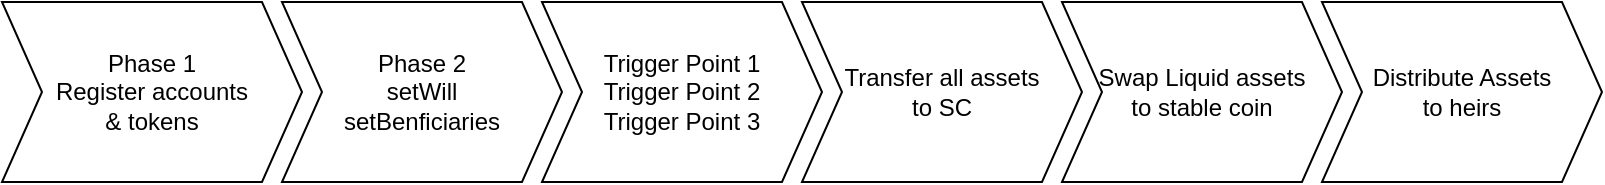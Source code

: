 <mxfile>
    <diagram id="XUepOFPN8j3F3fw-nsQo" name="Page-1">
        <mxGraphModel dx="1514" dy="1084" grid="1" gridSize="10" guides="1" tooltips="1" connect="1" arrows="1" fold="1" page="1" pageScale="1" pageWidth="827" pageHeight="1169" math="0" shadow="0">
            <root>
                <mxCell id="0"/>
                <mxCell id="1" parent="0"/>
                <mxCell id="2" value="Phase 1&lt;br&gt;Register accounts&lt;br&gt;&amp;amp; tokens" style="shape=step;perimeter=stepPerimeter;whiteSpace=wrap;html=1;fixedSize=1;" vertex="1" parent="1">
                    <mxGeometry x="20" y="20" width="150" height="90" as="geometry"/>
                </mxCell>
                <mxCell id="3" value="Transfer all assets&lt;br&gt;to SC" style="shape=step;perimeter=stepPerimeter;whiteSpace=wrap;html=1;fixedSize=1;" vertex="1" parent="1">
                    <mxGeometry x="420" y="20" width="140" height="90" as="geometry"/>
                </mxCell>
                <mxCell id="4" value="Trigger Point 1&lt;br&gt;Trigger Point 2&lt;br&gt;Trigger Point 3" style="shape=step;perimeter=stepPerimeter;whiteSpace=wrap;html=1;fixedSize=1;" vertex="1" parent="1">
                    <mxGeometry x="290" y="20" width="140" height="90" as="geometry"/>
                </mxCell>
                <mxCell id="5" value="Phase 2&lt;br&gt;setWill&lt;br&gt;setBenficiaries" style="shape=step;perimeter=stepPerimeter;whiteSpace=wrap;html=1;fixedSize=1;" vertex="1" parent="1">
                    <mxGeometry x="160" y="20" width="140" height="90" as="geometry"/>
                </mxCell>
                <mxCell id="6" value="Swap Liquid assets&lt;br&gt;to stable coin" style="shape=step;perimeter=stepPerimeter;whiteSpace=wrap;html=1;fixedSize=1;" vertex="1" parent="1">
                    <mxGeometry x="550" y="20" width="140" height="90" as="geometry"/>
                </mxCell>
                <mxCell id="7" value="Distribute Assets&lt;br&gt;to heirs" style="shape=step;perimeter=stepPerimeter;whiteSpace=wrap;html=1;fixedSize=1;" vertex="1" parent="1">
                    <mxGeometry x="680" y="20" width="140" height="90" as="geometry"/>
                </mxCell>
            </root>
        </mxGraphModel>
    </diagram>
</mxfile>
